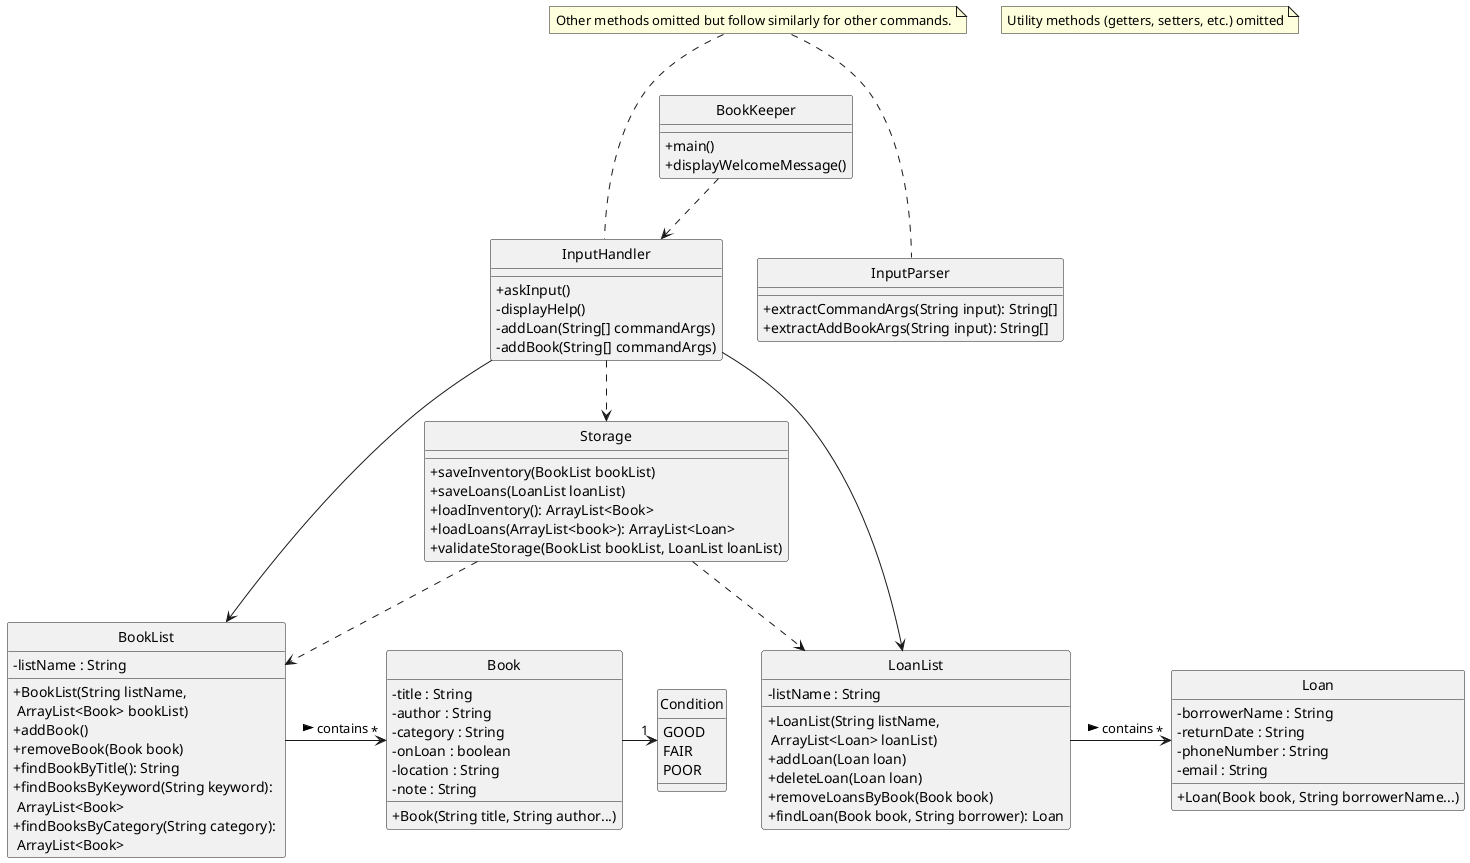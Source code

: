 @startuml
hide circle
skinparam ClassAttributeIconSize 0
show enum

class BookList {
    - listName : String
    + BookList(String listName, \n ArrayList<Book> bookList)
    + addBook()
    + removeBook(Book book)
    + findBookByTitle(): String
    + findBooksByKeyword(String keyword): \n ArrayList<Book>
    + findBooksByCategory(String category): \n ArrayList<Book>
}

class LoanList {
    - listName : String
    + LoanList(String listName, \n ArrayList<Loan> loanList)
    + addLoan(Loan loan)
    + deleteLoan(Loan loan)
    + removeLoansByBook(Book book)
    + findLoan(Book book, String borrower): Loan
}

class Book {
    - title : String
    - author : String
    - category : String
    - onLoan : boolean
    - location : String
    - note : String
    + Book(String title, String author...)
}

class Loan {
    - borrowerName : String
    - returnDate : String
    - phoneNumber : String
    - email : String
    + Loan(Book book, String borrowerName...)
}

enum Condition {
    GOOD
    FAIR
    POOR
}

class Storage {
    + saveInventory(BookList bookList)
    + saveLoans(LoanList loanList)
    + loadInventory(): ArrayList<Book>
    + loadLoans(ArrayList<book>): ArrayList<Loan>
    + validateStorage(BookList bookList, LoanList loanList)
}

class InputHandler {
    + askInput()
    - displayHelp()
    - addLoan(String[] commandArgs)
    - addBook(String[] commandArgs)
}

class InputParser {
    + extractCommandArgs(String input): String[]
    + extractAddBookArgs(String input): String[]
}
note "Other methods omitted but follow similarly for other commands." as N0

class BookKeeper {
    + main()
    + displayWelcomeMessage()
}

note "Utility methods (getters, setters, etc.) omitted" as N1

BookList -> "*" Book : contains >
LoanList -> "*" Loan : contains >
InputHandler --> BookList
InputHandler --> LoanList
InputHandler ..> Storage
BookKeeper ..> InputHandler
Book -> "1" Condition
Storage ..> BookList
Storage ..> LoanList

N0 ... InputHandler
N0 ... InputParser

@enduml
